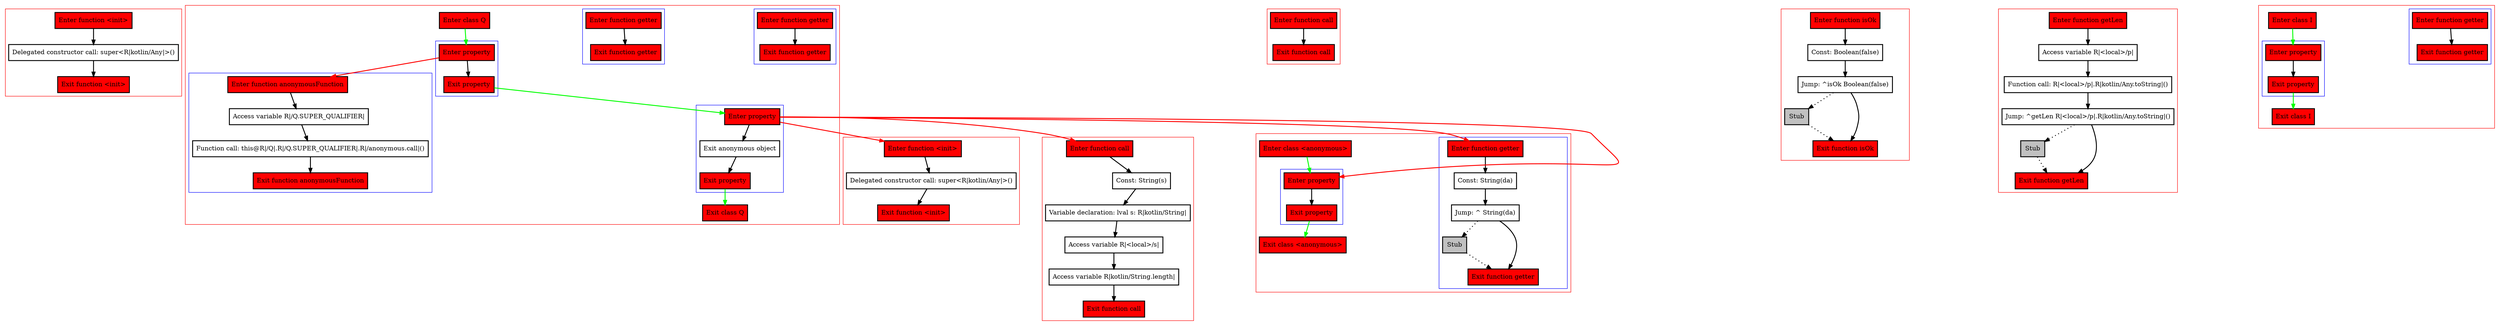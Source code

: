 digraph objects_kt {
    graph [nodesep=3]
    node [shape=box penwidth=2]
    edge [penwidth=2]

    subgraph cluster_0 {
        color=red
        0 [label="Enter function <init>" style="filled" fillcolor=red];
        2 [label="Delegated constructor call: super<R|kotlin/Any|>()"];
        1 [label="Exit function <init>" style="filled" fillcolor=red];
    }
    0 -> {2};
    2 -> {1};

    subgraph cluster_1 {
        color=red
        11 [label="Enter function <init>" style="filled" fillcolor=red];
        13 [label="Delegated constructor call: super<R|kotlin/Any|>()"];
        12 [label="Exit function <init>" style="filled" fillcolor=red];
    }
    11 -> {13};
    13 -> {12};

    subgraph cluster_2 {
        color=red
        21 [label="Enter function call" style="filled" fillcolor=red];
        23 [label="Const: String(s)"];
        24 [label="Variable declaration: lval s: R|kotlin/String|"];
        25 [label="Access variable R|<local>/s|"];
        26 [label="Access variable R|kotlin/String.length|"];
        22 [label="Exit function call" style="filled" fillcolor=red];
    }
    21 -> {23};
    23 -> {24};
    24 -> {25};
    25 -> {26};
    26 -> {22};

    subgraph cluster_3 {
        color=red
        27 [label="Enter class <anonymous>" style="filled" fillcolor=red];
        subgraph cluster_4 {
            color=blue
            14 [label="Enter function getter" style="filled" fillcolor=red];
            16 [label="Const: String(da)"];
            17 [label="Jump: ^ String(da)"];
            18 [label="Stub" style="filled" fillcolor=gray];
            15 [label="Exit function getter" style="filled" fillcolor=red];
        }
        subgraph cluster_5 {
            color=blue
            19 [label="Enter property" style="filled" fillcolor=red];
            20 [label="Exit property" style="filled" fillcolor=red];
        }
        28 [label="Exit class <anonymous>" style="filled" fillcolor=red];
    }
    27 -> {19} [color=green];
    19 -> {20};
    20 -> {28} [color=green];
    14 -> {16};
    16 -> {17};
    17 -> {15};
    17 -> {18} [style=dotted];
    18 -> {15} [style=dotted];

    subgraph cluster_6 {
        color=red
        34 [label="Enter class Q" style="filled" fillcolor=red];
        subgraph cluster_7 {
            color=blue
            29 [label="Enter function getter" style="filled" fillcolor=red];
            30 [label="Exit function getter" style="filled" fillcolor=red];
        }
        subgraph cluster_8 {
            color=blue
            7 [label="Enter function getter" style="filled" fillcolor=red];
            8 [label="Exit function getter" style="filled" fillcolor=red];
        }
        subgraph cluster_9 {
            color=blue
            9 [label="Enter property" style="filled" fillcolor=red];
            10 [label="Exit property" style="filled" fillcolor=red];
        }
        subgraph cluster_10 {
            color=blue
            31 [label="Enter property" style="filled" fillcolor=red];
            33 [label="Exit anonymous object"];
            32 [label="Exit property" style="filled" fillcolor=red];
        }
        subgraph cluster_11 {
            color=blue
            3 [label="Enter function anonymousFunction" style="filled" fillcolor=red];
            5 [label="Access variable R|/Q.SUPER_QUALIFIER|"];
            6 [label="Function call: this@R|/Q|.R|/Q.SUPER_QUALIFIER|.R|/anonymous.call|()"];
            4 [label="Exit function anonymousFunction" style="filled" fillcolor=red];
        }
        35 [label="Exit class Q" style="filled" fillcolor=red];
    }
    34 -> {9} [color=green];
    9 -> {10};
    9 -> {3} [color=red];
    10 -> {31} [color=green];
    3 -> {5};
    5 -> {6};
    6 -> {4};
    7 -> {8};
    31 -> {33};
    31 -> {11 19 14 21} [color=red];
    32 -> {35} [color=green];
    33 -> {32};
    29 -> {30};

    subgraph cluster_12 {
        color=red
        40 [label="Enter function call" style="filled" fillcolor=red];
        41 [label="Exit function call" style="filled" fillcolor=red];
    }
    40 -> {41};

    subgraph cluster_13 {
        color=red
        42 [label="Enter function isOk" style="filled" fillcolor=red];
        44 [label="Const: Boolean(false)"];
        45 [label="Jump: ^isOk Boolean(false)"];
        46 [label="Stub" style="filled" fillcolor=gray];
        43 [label="Exit function isOk" style="filled" fillcolor=red];
    }
    42 -> {44};
    44 -> {45};
    45 -> {43};
    45 -> {46} [style=dotted];
    46 -> {43} [style=dotted];

    subgraph cluster_14 {
        color=red
        47 [label="Enter function getLen" style="filled" fillcolor=red];
        49 [label="Access variable R|<local>/p|"];
        50 [label="Function call: R|<local>/p|.R|kotlin/Any.toString|()"];
        51 [label="Jump: ^getLen R|<local>/p|.R|kotlin/Any.toString|()"];
        52 [label="Stub" style="filled" fillcolor=gray];
        48 [label="Exit function getLen" style="filled" fillcolor=red];
    }
    47 -> {49};
    49 -> {50};
    50 -> {51};
    51 -> {48};
    51 -> {52} [style=dotted];
    52 -> {48} [style=dotted];

    subgraph cluster_15 {
        color=red
        53 [label="Enter class I" style="filled" fillcolor=red];
        subgraph cluster_16 {
            color=blue
            36 [label="Enter function getter" style="filled" fillcolor=red];
            37 [label="Exit function getter" style="filled" fillcolor=red];
        }
        subgraph cluster_17 {
            color=blue
            38 [label="Enter property" style="filled" fillcolor=red];
            39 [label="Exit property" style="filled" fillcolor=red];
        }
        54 [label="Exit class I" style="filled" fillcolor=red];
    }
    53 -> {38} [color=green];
    38 -> {39};
    39 -> {54} [color=green];
    36 -> {37};

}

